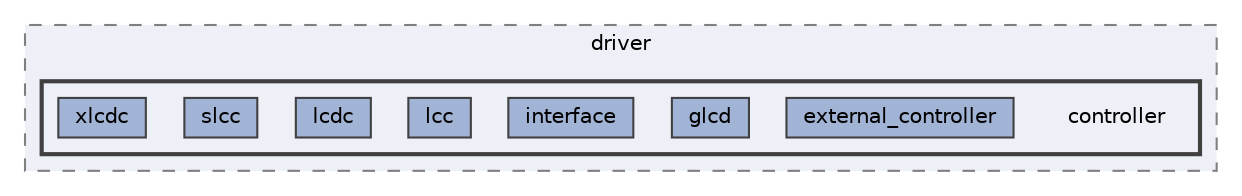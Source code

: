 digraph "C:/microchip/harmony3/gfx/middleware/legato/driver/controller"
{
 // INTERACTIVE_SVG=YES
 // LATEX_PDF_SIZE
  bgcolor="transparent";
  edge [fontname=Helvetica,fontsize=10,labelfontname=Helvetica,labelfontsize=10];
  node [fontname=Helvetica,fontsize=10,shape=box,height=0.2,width=0.4];
  compound=true
  subgraph clusterdir_0ac656144e0a825521c95c115aba44f7 {
    graph [ bgcolor="#edf0f7", pencolor="grey50", label="driver", fontname=Helvetica,fontsize=10 style="filled,dashed", URL="dir_0ac656144e0a825521c95c115aba44f7.html",tooltip=""]
  subgraph clusterdir_c3b8d82ce3ca523ae8c204fa21625ada {
    graph [ bgcolor="#edf0f7", pencolor="grey25", label="", fontname=Helvetica,fontsize=10 style="filled,bold", URL="dir_c3b8d82ce3ca523ae8c204fa21625ada.html",tooltip=""]
    dir_c3b8d82ce3ca523ae8c204fa21625ada [shape=plaintext, label="controller"];
  dir_f3752ff8dc01162f52ce526285ef2c71 [label="external_controller", fillcolor="#a2b4d6", color="grey25", style="filled", URL="dir_f3752ff8dc01162f52ce526285ef2c71.html",tooltip=""];
  dir_023121f983d52950566f2f51d94b9fe4 [label="glcd", fillcolor="#a2b4d6", color="grey25", style="filled", URL="dir_023121f983d52950566f2f51d94b9fe4.html",tooltip=""];
  dir_3f16f23dda5ada8ddef2290e7ca6c1ba [label="interface", fillcolor="#a2b4d6", color="grey25", style="filled", URL="dir_3f16f23dda5ada8ddef2290e7ca6c1ba.html",tooltip=""];
  dir_b859b4a95cb7a4b8e93cc6e6705aa567 [label="lcc", fillcolor="#a2b4d6", color="grey25", style="filled", URL="dir_b859b4a95cb7a4b8e93cc6e6705aa567.html",tooltip=""];
  dir_e054debe770f227c36f17fb776e0017a [label="lcdc", fillcolor="#a2b4d6", color="grey25", style="filled", URL="dir_e054debe770f227c36f17fb776e0017a.html",tooltip=""];
  dir_92486e7df5f2dd709b0167d377b8d007 [label="slcc", fillcolor="#a2b4d6", color="grey25", style="filled", URL="dir_92486e7df5f2dd709b0167d377b8d007.html",tooltip=""];
  dir_bc5d808177dd539eceb66640a729b66a [label="xlcdc", fillcolor="#a2b4d6", color="grey25", style="filled", URL="dir_bc5d808177dd539eceb66640a729b66a.html",tooltip=""];
  }
  }
}
